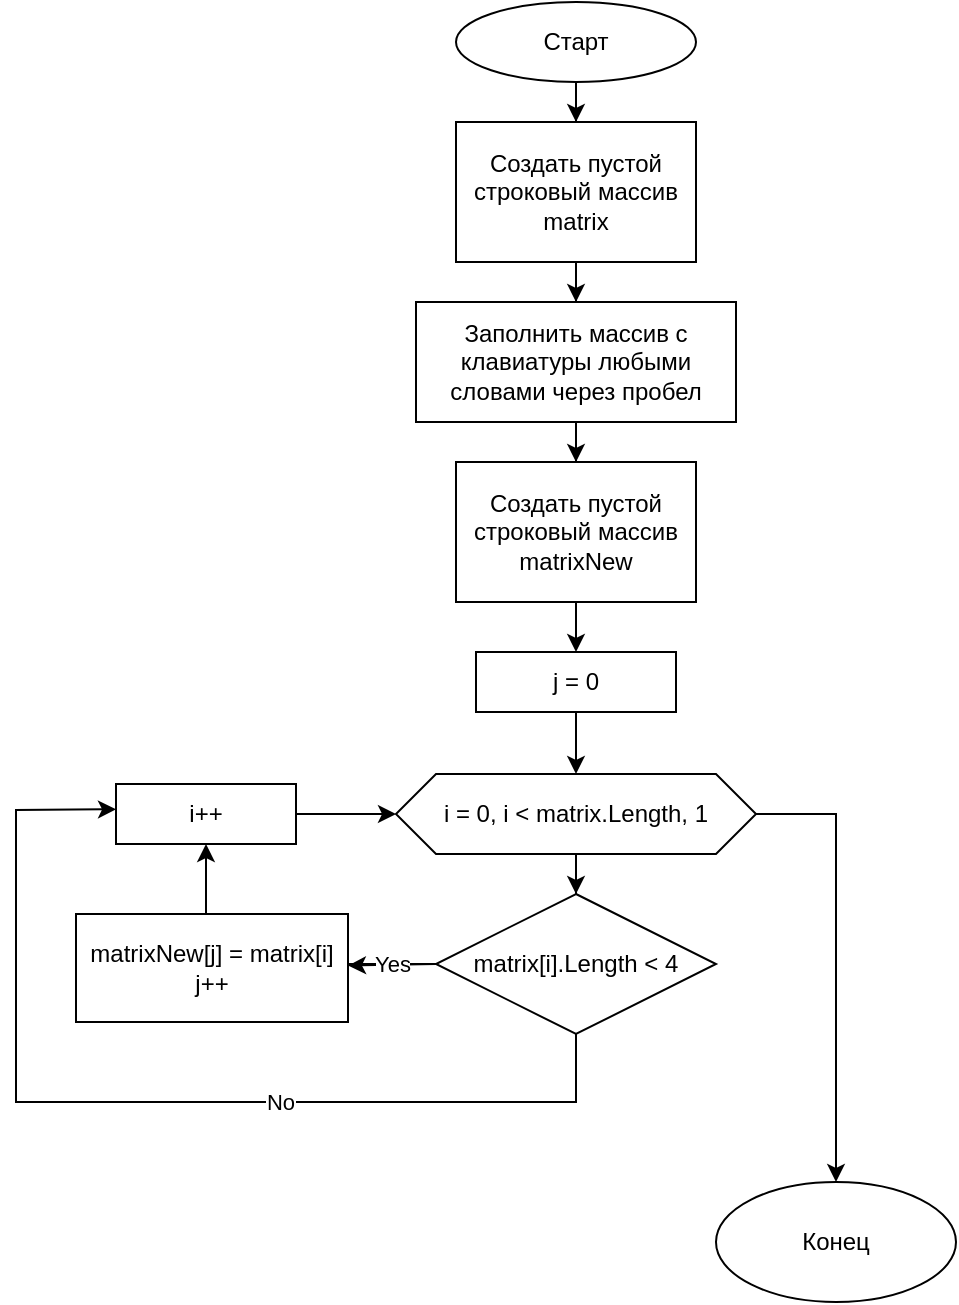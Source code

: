 <mxfile version="20.6.0" type="device"><diagram id="C5RBs43oDa-KdzZeNtuy" name="Page-1"><mxGraphModel dx="782" dy="464" grid="1" gridSize="10" guides="1" tooltips="1" connect="1" arrows="1" fold="1" page="1" pageScale="1" pageWidth="827" pageHeight="1169" math="0" shadow="0"><root><mxCell id="WIyWlLk6GJQsqaUBKTNV-0"/><mxCell id="WIyWlLk6GJQsqaUBKTNV-1" parent="WIyWlLk6GJQsqaUBKTNV-0"/><mxCell id="CwAfDkoIDjCrwEuQGlEL-8" value="" style="edgeStyle=orthogonalEdgeStyle;rounded=0;orthogonalLoop=1;jettySize=auto;html=1;" edge="1" parent="WIyWlLk6GJQsqaUBKTNV-1" source="lm6wMn4yCNKlUINDVM2l-0" target="CwAfDkoIDjCrwEuQGlEL-7"><mxGeometry relative="1" as="geometry"/></mxCell><mxCell id="lm6wMn4yCNKlUINDVM2l-0" value="Старт" style="ellipse;whiteSpace=wrap;html=1;" parent="WIyWlLk6GJQsqaUBKTNV-1" vertex="1"><mxGeometry x="340" y="10" width="120" height="40" as="geometry"/></mxCell><mxCell id="lm6wMn4yCNKlUINDVM2l-41" value="" style="edgeStyle=orthogonalEdgeStyle;rounded=0;orthogonalLoop=1;jettySize=auto;html=1;endArrow=classic;endFill=1;" parent="WIyWlLk6GJQsqaUBKTNV-1" source="lm6wMn4yCNKlUINDVM2l-7" target="lm6wMn4yCNKlUINDVM2l-36" edge="1"><mxGeometry relative="1" as="geometry"/></mxCell><mxCell id="lm6wMn4yCNKlUINDVM2l-7" value="matrix[i].Length &amp;lt; 4" style="rhombus;whiteSpace=wrap;html=1;" parent="WIyWlLk6GJQsqaUBKTNV-1" vertex="1"><mxGeometry x="330" y="456" width="140" height="70" as="geometry"/></mxCell><mxCell id="lm6wMn4yCNKlUINDVM2l-13" value="Yes" style="endArrow=classic;html=1;rounded=0;exitX=0;exitY=0.5;exitDx=0;exitDy=0;" parent="WIyWlLk6GJQsqaUBKTNV-1" source="lm6wMn4yCNKlUINDVM2l-7" target="lm6wMn4yCNKlUINDVM2l-34" edge="1"><mxGeometry relative="1" as="geometry"><mxPoint x="359" y="536" as="sourcePoint"/><mxPoint x="289" y="496" as="targetPoint"/></mxGeometry></mxCell><mxCell id="lm6wMn4yCNKlUINDVM2l-28" value="Конец" style="ellipse;whiteSpace=wrap;html=1;" parent="WIyWlLk6GJQsqaUBKTNV-1" vertex="1"><mxGeometry x="470" y="600" width="120" height="60" as="geometry"/></mxCell><mxCell id="lm6wMn4yCNKlUINDVM2l-31" value="" style="endArrow=classic;html=1;rounded=0;entryX=0.5;entryY=0;entryDx=0;entryDy=0;exitX=1;exitY=0.5;exitDx=0;exitDy=0;" parent="WIyWlLk6GJQsqaUBKTNV-1" source="CwAfDkoIDjCrwEuQGlEL-16" target="lm6wMn4yCNKlUINDVM2l-28" edge="1"><mxGeometry width="50" height="50" relative="1" as="geometry"><mxPoint x="475" y="589" as="sourcePoint"/><mxPoint x="725" y="794" as="targetPoint"/><Array as="points"><mxPoint x="530" y="416"/></Array></mxGeometry></mxCell><mxCell id="lm6wMn4yCNKlUINDVM2l-34" value="matrixNew[j] = matrix[i]&lt;br&gt;j++" style="rounded=0;whiteSpace=wrap;html=1;" parent="WIyWlLk6GJQsqaUBKTNV-1" vertex="1"><mxGeometry x="150" y="466" width="136" height="54" as="geometry"/></mxCell><mxCell id="CwAfDkoIDjCrwEuQGlEL-10" value="" style="edgeStyle=orthogonalEdgeStyle;rounded=0;orthogonalLoop=1;jettySize=auto;html=1;" edge="1" parent="WIyWlLk6GJQsqaUBKTNV-1" source="CwAfDkoIDjCrwEuQGlEL-7" target="CwAfDkoIDjCrwEuQGlEL-9"><mxGeometry relative="1" as="geometry"/></mxCell><mxCell id="CwAfDkoIDjCrwEuQGlEL-7" value="Создать пустой строковый массив matrix" style="whiteSpace=wrap;html=1;" vertex="1" parent="WIyWlLk6GJQsqaUBKTNV-1"><mxGeometry x="340" y="70" width="120" height="70" as="geometry"/></mxCell><mxCell id="CwAfDkoIDjCrwEuQGlEL-12" value="" style="edgeStyle=orthogonalEdgeStyle;rounded=0;orthogonalLoop=1;jettySize=auto;html=1;" edge="1" parent="WIyWlLk6GJQsqaUBKTNV-1" source="CwAfDkoIDjCrwEuQGlEL-9" target="CwAfDkoIDjCrwEuQGlEL-11"><mxGeometry relative="1" as="geometry"/></mxCell><mxCell id="CwAfDkoIDjCrwEuQGlEL-9" value="&lt;div&gt;Заполнить массив с клавиатуры любыми словами через пробел&lt;/div&gt;" style="whiteSpace=wrap;html=1;" vertex="1" parent="WIyWlLk6GJQsqaUBKTNV-1"><mxGeometry x="320" y="160" width="160" height="60" as="geometry"/></mxCell><mxCell id="CwAfDkoIDjCrwEuQGlEL-23" value="" style="edgeStyle=orthogonalEdgeStyle;rounded=0;orthogonalLoop=1;jettySize=auto;html=1;" edge="1" parent="WIyWlLk6GJQsqaUBKTNV-1" source="CwAfDkoIDjCrwEuQGlEL-11" target="CwAfDkoIDjCrwEuQGlEL-22"><mxGeometry relative="1" as="geometry"/></mxCell><mxCell id="CwAfDkoIDjCrwEuQGlEL-11" value="Создать пустой строковый массив matrixNew" style="whiteSpace=wrap;html=1;" vertex="1" parent="WIyWlLk6GJQsqaUBKTNV-1"><mxGeometry x="340" y="240" width="120" height="70" as="geometry"/></mxCell><mxCell id="CwAfDkoIDjCrwEuQGlEL-17" value="" style="edgeStyle=orthogonalEdgeStyle;rounded=0;orthogonalLoop=1;jettySize=auto;html=1;" edge="1" parent="WIyWlLk6GJQsqaUBKTNV-1" source="CwAfDkoIDjCrwEuQGlEL-16" target="lm6wMn4yCNKlUINDVM2l-7"><mxGeometry relative="1" as="geometry"/></mxCell><mxCell id="CwAfDkoIDjCrwEuQGlEL-16" value="i = 0, i &amp;lt;&amp;nbsp;matrix.Length, 1" style="shape=hexagon;perimeter=hexagonPerimeter2;whiteSpace=wrap;html=1;fixedSize=1;size=20;" vertex="1" parent="WIyWlLk6GJQsqaUBKTNV-1"><mxGeometry x="310" y="396" width="180" height="40" as="geometry"/></mxCell><mxCell id="CwAfDkoIDjCrwEuQGlEL-24" value="" style="edgeStyle=orthogonalEdgeStyle;rounded=0;orthogonalLoop=1;jettySize=auto;html=1;" edge="1" parent="WIyWlLk6GJQsqaUBKTNV-1" source="CwAfDkoIDjCrwEuQGlEL-22" target="CwAfDkoIDjCrwEuQGlEL-16"><mxGeometry relative="1" as="geometry"/></mxCell><mxCell id="CwAfDkoIDjCrwEuQGlEL-22" value="j = 0" style="whiteSpace=wrap;html=1;" vertex="1" parent="WIyWlLk6GJQsqaUBKTNV-1"><mxGeometry x="350" y="335" width="100" height="30" as="geometry"/></mxCell><mxCell id="CwAfDkoIDjCrwEuQGlEL-36" value="" style="edgeStyle=orthogonalEdgeStyle;rounded=0;orthogonalLoop=1;jettySize=auto;html=1;" edge="1" parent="WIyWlLk6GJQsqaUBKTNV-1" source="lm6wMn4yCNKlUINDVM2l-36" target="CwAfDkoIDjCrwEuQGlEL-16"><mxGeometry relative="1" as="geometry"/></mxCell><mxCell id="lm6wMn4yCNKlUINDVM2l-36" value="i++" style="rounded=0;whiteSpace=wrap;html=1;" parent="WIyWlLk6GJQsqaUBKTNV-1" vertex="1"><mxGeometry x="170" y="401" width="90" height="30" as="geometry"/></mxCell><mxCell id="CwAfDkoIDjCrwEuQGlEL-30" value="" style="endArrow=classic;html=1;rounded=0;exitX=0.5;exitY=1;exitDx=0;exitDy=0;" edge="1" parent="WIyWlLk6GJQsqaUBKTNV-1"><mxGeometry relative="1" as="geometry"><mxPoint x="400" y="526" as="sourcePoint"/><mxPoint x="170" y="413.632" as="targetPoint"/><Array as="points"><mxPoint x="400" y="560"/><mxPoint x="120" y="560"/><mxPoint x="120" y="414"/></Array></mxGeometry></mxCell><mxCell id="CwAfDkoIDjCrwEuQGlEL-31" value="No" style="edgeLabel;resizable=0;html=1;align=center;verticalAlign=middle;" connectable="0" vertex="1" parent="CwAfDkoIDjCrwEuQGlEL-30"><mxGeometry relative="1" as="geometry"><mxPoint x="73" as="offset"/></mxGeometry></mxCell></root></mxGraphModel></diagram></mxfile>